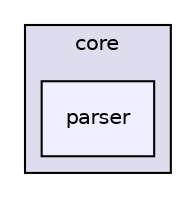 digraph "java/broad/core/parser" {
  compound=true
  node [ fontsize="10", fontname="Helvetica"];
  edge [ labelfontsize="10", labelfontname="Helvetica"];
  subgraph clusterdir_d797da7c46939e8249507ee9301f1543 {
    graph [ bgcolor="#ddddee", pencolor="black", label="core" fontname="Helvetica", fontsize="10", URL="dir_d797da7c46939e8249507ee9301f1543.html"]
  dir_6dc20658a018aadd50b3214eb2bec3cc [shape=box, label="parser", style="filled", fillcolor="#eeeeff", pencolor="black", URL="dir_6dc20658a018aadd50b3214eb2bec3cc.html"];
  }
}

